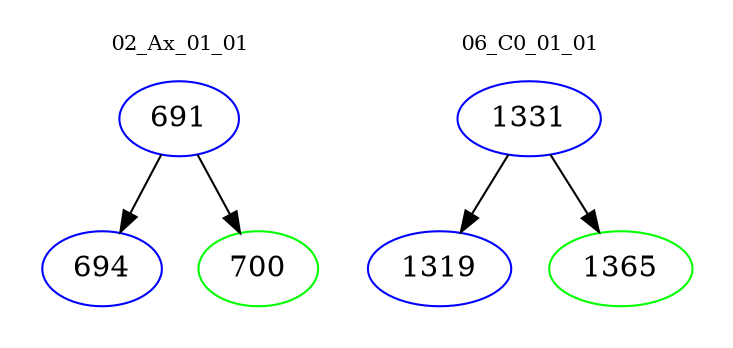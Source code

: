 digraph{
subgraph cluster_0 {
color = white
label = "02_Ax_01_01";
fontsize=10;
T0_691 [label="691", color="blue"]
T0_691 -> T0_694 [color="black"]
T0_694 [label="694", color="blue"]
T0_691 -> T0_700 [color="black"]
T0_700 [label="700", color="green"]
}
subgraph cluster_1 {
color = white
label = "06_C0_01_01";
fontsize=10;
T1_1331 [label="1331", color="blue"]
T1_1331 -> T1_1319 [color="black"]
T1_1319 [label="1319", color="blue"]
T1_1331 -> T1_1365 [color="black"]
T1_1365 [label="1365", color="green"]
}
}

